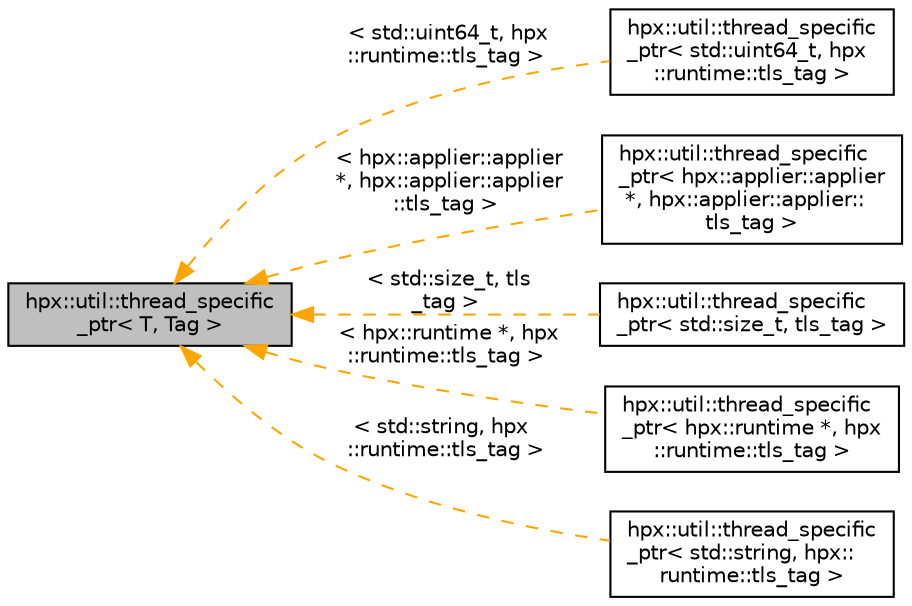 digraph "hpx::util::thread_specific_ptr&lt; T, Tag &gt;"
{
  edge [fontname="Helvetica",fontsize="10",labelfontname="Helvetica",labelfontsize="10"];
  node [fontname="Helvetica",fontsize="10",shape=record];
  rankdir="LR";
  Node0 [label="hpx::util::thread_specific\l_ptr\< T, Tag \>",height=0.2,width=0.4,color="black", fillcolor="grey75", style="filled", fontcolor="black"];
  Node0 -> Node1 [dir="back",color="orange",fontsize="10",style="dashed",label=" \< std::uint64_t, hpx\l::runtime::tls_tag \>" ,fontname="Helvetica"];
  Node1 [label="hpx::util::thread_specific\l_ptr\< std::uint64_t, hpx\l::runtime::tls_tag \>",height=0.2,width=0.4,color="black", fillcolor="white", style="filled",URL="$d4/d4c/structhpx_1_1util_1_1thread__specific__ptr.html"];
  Node0 -> Node2 [dir="back",color="orange",fontsize="10",style="dashed",label=" \< hpx::applier::applier\l *, hpx::applier::applier\l::tls_tag \>" ,fontname="Helvetica"];
  Node2 [label="hpx::util::thread_specific\l_ptr\< hpx::applier::applier\l *, hpx::applier::applier::\ltls_tag \>",height=0.2,width=0.4,color="black", fillcolor="white", style="filled",URL="$d4/d4c/structhpx_1_1util_1_1thread__specific__ptr.html"];
  Node0 -> Node3 [dir="back",color="orange",fontsize="10",style="dashed",label=" \< std::size_t, tls\l_tag \>" ,fontname="Helvetica"];
  Node3 [label="hpx::util::thread_specific\l_ptr\< std::size_t, tls_tag \>",height=0.2,width=0.4,color="black", fillcolor="white", style="filled",URL="$d4/d4c/structhpx_1_1util_1_1thread__specific__ptr.html"];
  Node0 -> Node4 [dir="back",color="orange",fontsize="10",style="dashed",label=" \< hpx::runtime *, hpx\l::runtime::tls_tag \>" ,fontname="Helvetica"];
  Node4 [label="hpx::util::thread_specific\l_ptr\< hpx::runtime *, hpx\l::runtime::tls_tag \>",height=0.2,width=0.4,color="black", fillcolor="white", style="filled",URL="$d4/d4c/structhpx_1_1util_1_1thread__specific__ptr.html"];
  Node0 -> Node5 [dir="back",color="orange",fontsize="10",style="dashed",label=" \< std::string, hpx\l::runtime::tls_tag \>" ,fontname="Helvetica"];
  Node5 [label="hpx::util::thread_specific\l_ptr\< std::string, hpx::\lruntime::tls_tag \>",height=0.2,width=0.4,color="black", fillcolor="white", style="filled",URL="$d4/d4c/structhpx_1_1util_1_1thread__specific__ptr.html"];
}
